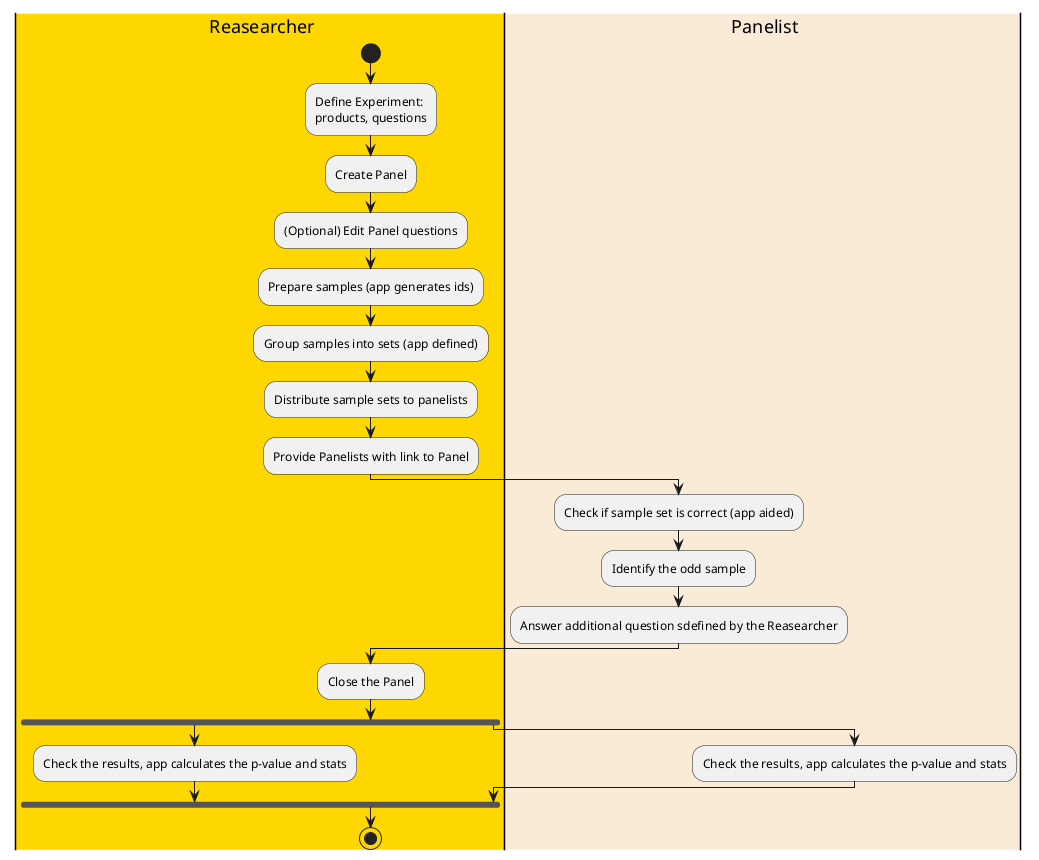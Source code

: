 @startuml
|#gold|R| Reasearcher
|#AntiqueWhite|P| Panelist
|R|
start
:Define Experiment:
products, questions;
:Create Panel;
:(Optional) Edit Panel questions;
:Prepare samples (app generates ids);
:Group samples into sets (app defined);
:Distribute sample sets to panelists;
:Provide Panelists with link to Panel;
|P|
:Check if sample set is correct (app aided);
:Identify the odd sample;
:Answer additional question sdefined by the Reasearcher;
|R|
:Close the Panel;
fork
    :Check the results, app calculates the p-value and stats;
fork again
    |P|
    :Check the results, app calculates the p-value and stats;
|R|
end fork
stop

@enduml
